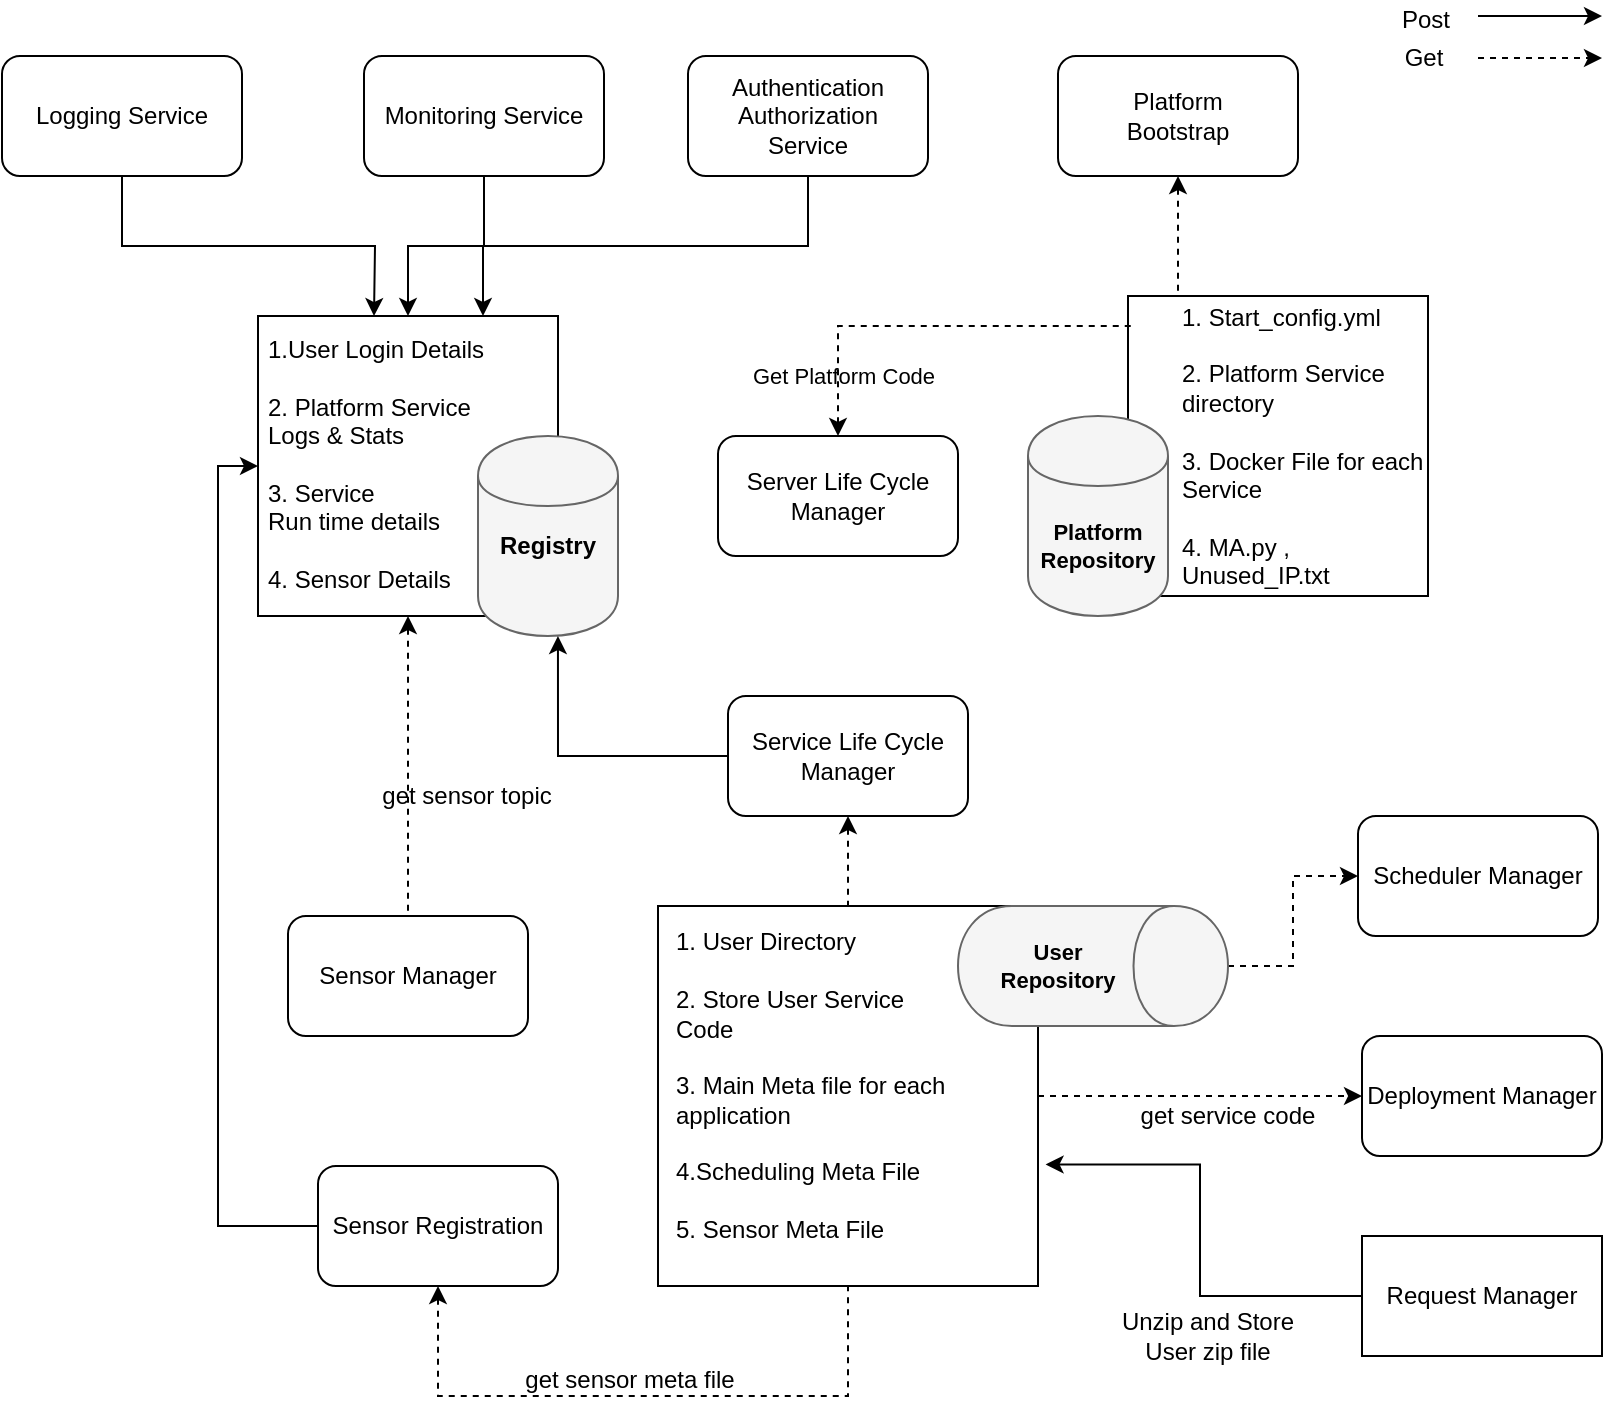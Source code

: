<mxfile version="12.9.3" type="device"><diagram id="bQzglUU-eThx9XX_9K-8" name="Page-1"><mxGraphModel dx="1021" dy="531" grid="1" gridSize="10" guides="1" tooltips="1" connect="1" arrows="1" fold="1" page="1" pageScale="1" pageWidth="850" pageHeight="1100" math="0" shadow="0"><root><mxCell id="0"/><mxCell id="1" parent="0"/><mxCell id="8vOxbXf3tyPq0Ur9lMMV-14" value="" style="whiteSpace=wrap;html=1;aspect=fixed;" parent="1" vertex="1"><mxGeometry x="585" y="150" width="150" height="150" as="geometry"/></mxCell><mxCell id="98u4Ft6DEqdZnknxell6-31" style="edgeStyle=orthogonalEdgeStyle;rounded=0;orthogonalLoop=1;jettySize=auto;html=1;entryX=0.5;entryY=0;entryDx=0;entryDy=0;dashed=1;startArrow=classic;startFill=1;endArrow=none;endFill=0;fontSize=12;" edge="1" parent="1" source="8vOxbXf3tyPq0Ur9lMMV-9" target="8vOxbXf3tyPq0Ur9lMMV-29"><mxGeometry relative="1" as="geometry"/></mxCell><mxCell id="8vOxbXf3tyPq0Ur9lMMV-9" value="" style="whiteSpace=wrap;html=1;aspect=fixed;" parent="1" vertex="1"><mxGeometry x="150" y="160" width="150" height="150" as="geometry"/></mxCell><mxCell id="8vOxbXf3tyPq0Ur9lMMV-1" value="" style="shape=cylinder;whiteSpace=wrap;html=1;boundedLbl=1;backgroundOutline=1;fillColor=#f5f5f5;strokeColor=#666666;fontColor=#333333;" parent="1" vertex="1"><mxGeometry x="260" y="220" width="70" height="100" as="geometry"/></mxCell><mxCell id="8vOxbXf3tyPq0Ur9lMMV-2" value="" style="shape=cylinder;whiteSpace=wrap;html=1;boundedLbl=1;backgroundOutline=1;fillColor=#f5f5f5;strokeColor=#666666;fontColor=#333333;" parent="1" vertex="1"><mxGeometry x="535" y="210" width="70" height="100" as="geometry"/></mxCell><mxCell id="8vOxbXf3tyPq0Ur9lMMV-7" value="Registry" style="text;html=1;strokeColor=none;fillColor=none;align=center;verticalAlign=middle;whiteSpace=wrap;rounded=0;fontStyle=1" parent="1" vertex="1"><mxGeometry x="255" y="260" width="80" height="30" as="geometry"/></mxCell><mxCell id="8vOxbXf3tyPq0Ur9lMMV-13" value="&lt;div&gt;1.User Login Details&lt;br&gt;&lt;/div&gt;&lt;div&gt;&lt;br&gt;2. Platform Service &lt;br&gt;&lt;/div&gt;&lt;div&gt;Logs &amp;amp; Stats&lt;/div&gt;&lt;div&gt;&lt;br&gt;&lt;/div&gt;&lt;div&gt;3. Service&lt;/div&gt;&lt;div&gt;Run time details&lt;br&gt;&lt;br&gt;&lt;/div&gt;&lt;div&gt;4. Sensor Details&lt;br&gt;&lt;/div&gt;" style="text;html=1;" parent="1" vertex="1"><mxGeometry x="153" y="163" width="190" height="60" as="geometry"/></mxCell><mxCell id="8vOxbXf3tyPq0Ur9lMMV-15" value="Platform Repository" style="text;html=1;strokeColor=none;fillColor=none;align=center;verticalAlign=middle;whiteSpace=wrap;rounded=0;fontStyle=1;fontSize=11;" parent="1" vertex="1"><mxGeometry x="520" y="250" width="100" height="50" as="geometry"/></mxCell><mxCell id="8vOxbXf3tyPq0Ur9lMMV-16" value="Application Repository" style="text;html=1;strokeColor=none;fillColor=none;align=center;verticalAlign=middle;whiteSpace=wrap;rounded=0;" parent="1" vertex="1"><mxGeometry x="530" y="475" width="40" height="20" as="geometry"/></mxCell><mxCell id="98u4Ft6DEqdZnknxell6-20" style="edgeStyle=orthogonalEdgeStyle;rounded=0;orthogonalLoop=1;jettySize=auto;html=1;exitX=1;exitY=0.5;exitDx=0;exitDy=0;entryX=0;entryY=0.5;entryDx=0;entryDy=0;dashed=1;startArrow=none;startFill=0;endArrow=classic;endFill=1;fontSize=12;" edge="1" parent="1" source="8vOxbXf3tyPq0Ur9lMMV-19" target="8vOxbXf3tyPq0Ur9lMMV-27"><mxGeometry relative="1" as="geometry"/></mxCell><mxCell id="8vOxbXf3tyPq0Ur9lMMV-19" value="" style="whiteSpace=wrap;html=1;aspect=fixed;" parent="1" vertex="1"><mxGeometry x="350" y="455" width="190" height="190" as="geometry"/></mxCell><mxCell id="98u4Ft6DEqdZnknxell6-18" style="edgeStyle=orthogonalEdgeStyle;rounded=0;orthogonalLoop=1;jettySize=auto;html=1;exitX=0.5;exitY=0;exitDx=0;exitDy=0;entryX=0;entryY=0.5;entryDx=0;entryDy=0;dashed=1;startArrow=none;startFill=0;endArrow=classic;endFill=1;fontSize=12;" edge="1" parent="1" source="8vOxbXf3tyPq0Ur9lMMV-3" target="8vOxbXf3tyPq0Ur9lMMV-44"><mxGeometry relative="1" as="geometry"/></mxCell><mxCell id="8vOxbXf3tyPq0Ur9lMMV-3" value="" style="shape=cylinder;whiteSpace=wrap;html=1;boundedLbl=1;backgroundOutline=1;direction=south;fillColor=#f5f5f5;strokeColor=#666666;fontColor=#333333;fontStyle=1" parent="1" vertex="1"><mxGeometry x="500" y="455" width="135" height="60" as="geometry"/></mxCell><mxCell id="8vOxbXf3tyPq0Ur9lMMV-21" value="&lt;div&gt;1. Start_config.yml&lt;br&gt;&lt;br&gt;&lt;/div&gt;&lt;div&gt;2. Platform Service directory&lt;br&gt;&lt;/div&gt;&lt;div&gt;&lt;br&gt;3. Docker File for each Service&lt;br&gt;&lt;/div&gt;&lt;div&gt;&lt;br&gt;4. MA.py , Unused_IP.txt &lt;br&gt;&lt;/div&gt;" style="text;html=1;strokeColor=none;fillColor=none;align=left;verticalAlign=middle;whiteSpace=wrap;rounded=0;" parent="1" vertex="1"><mxGeometry x="610" y="215" width="130" height="20" as="geometry"/></mxCell><mxCell id="8vOxbXf3tyPq0Ur9lMMV-22" value="User Repository" style="text;html=1;strokeColor=none;fillColor=none;align=center;verticalAlign=middle;whiteSpace=wrap;rounded=0;fontStyle=1;fontSize=11;" parent="1" vertex="1"><mxGeometry x="530" y="475" width="40" height="20" as="geometry"/></mxCell><mxCell id="8vOxbXf3tyPq0Ur9lMMV-23" value="&lt;div&gt;1. User Directory&lt;br&gt;&lt;br&gt;&lt;/div&gt;&lt;div&gt;2. Store User Service&lt;/div&gt;&lt;div&gt;Code&lt;br&gt;&lt;/div&gt;&lt;div&gt;&lt;br&gt;3. Main Meta file for each &lt;br&gt;&lt;/div&gt;&lt;div&gt;application&lt;/div&gt;&lt;div&gt;&lt;br&gt;&lt;/div&gt;&lt;div&gt;4.Scheduling Meta File&lt;/div&gt;&lt;div&gt;&lt;br&gt;&lt;/div&gt;&lt;div&gt;5. Sensor Meta File&lt;br&gt;&lt;/div&gt;" style="text;html=1;strokeColor=none;fillColor=none;align=left;verticalAlign=middle;whiteSpace=wrap;rounded=0;" parent="1" vertex="1"><mxGeometry x="357" y="485" width="173" height="120" as="geometry"/></mxCell><mxCell id="98u4Ft6DEqdZnknxell6-21" style="edgeStyle=orthogonalEdgeStyle;rounded=0;orthogonalLoop=1;jettySize=auto;html=1;exitX=0;exitY=0.5;exitDx=0;exitDy=0;entryX=1.02;entryY=0.68;entryDx=0;entryDy=0;entryPerimeter=0;startArrow=none;startFill=0;endArrow=classic;endFill=1;fontSize=12;" edge="1" parent="1" source="8vOxbXf3tyPq0Ur9lMMV-25" target="8vOxbXf3tyPq0Ur9lMMV-19"><mxGeometry relative="1" as="geometry"/></mxCell><mxCell id="8vOxbXf3tyPq0Ur9lMMV-25" value="Request Manager" style="rounded=0;whiteSpace=wrap;html=1;align=center;" parent="1" vertex="1"><mxGeometry x="702" y="620" width="120" height="60" as="geometry"/></mxCell><mxCell id="8vOxbXf3tyPq0Ur9lMMV-39" style="edgeStyle=orthogonalEdgeStyle;rounded=0;orthogonalLoop=1;jettySize=auto;html=1;exitX=0.5;exitY=0;exitDx=0;exitDy=0;entryX=0.013;entryY=0.1;entryDx=0;entryDy=0;entryPerimeter=0;dashed=1;endArrow=none;endFill=0;startArrow=classic;startFill=1;" parent="1" source="8vOxbXf3tyPq0Ur9lMMV-26" target="8vOxbXf3tyPq0Ur9lMMV-14" edge="1"><mxGeometry relative="1" as="geometry"/></mxCell><mxCell id="8vOxbXf3tyPq0Ur9lMMV-26" value="Server Life Cycle Manager" style="rounded=1;whiteSpace=wrap;html=1;align=center;" parent="1" vertex="1"><mxGeometry x="380" y="220" width="120" height="60" as="geometry"/></mxCell><mxCell id="8vOxbXf3tyPq0Ur9lMMV-27" value="&lt;div&gt;Deployment Manager&lt;/div&gt;" style="rounded=1;whiteSpace=wrap;html=1;align=center;" parent="1" vertex="1"><mxGeometry x="702" y="520" width="120" height="60" as="geometry"/></mxCell><mxCell id="8vOxbXf3tyPq0Ur9lMMV-50" style="edgeStyle=orthogonalEdgeStyle;rounded=0;orthogonalLoop=1;jettySize=auto;html=1;entryX=0.5;entryY=1;entryDx=0;entryDy=0;dashed=1;endArrow=none;endFill=0;startArrow=classic;startFill=1;" parent="1" source="8vOxbXf3tyPq0Ur9lMMV-28" target="8vOxbXf3tyPq0Ur9lMMV-19" edge="1"><mxGeometry relative="1" as="geometry"><Array as="points"><mxPoint x="240" y="700"/><mxPoint x="445" y="700"/></Array></mxGeometry></mxCell><mxCell id="8vOxbXf3tyPq0Ur9lMMV-51" style="edgeStyle=orthogonalEdgeStyle;rounded=0;orthogonalLoop=1;jettySize=auto;html=1;exitX=0;exitY=0.5;exitDx=0;exitDy=0;entryX=0;entryY=0.5;entryDx=0;entryDy=0;" parent="1" source="8vOxbXf3tyPq0Ur9lMMV-28" target="8vOxbXf3tyPq0Ur9lMMV-9" edge="1"><mxGeometry relative="1" as="geometry"><Array as="points"><mxPoint x="130" y="615"/><mxPoint x="130" y="235"/></Array></mxGeometry></mxCell><mxCell id="8vOxbXf3tyPq0Ur9lMMV-28" value="Sensor Registration" style="rounded=1;whiteSpace=wrap;html=1;align=center;" parent="1" vertex="1"><mxGeometry x="180" y="585" width="120" height="60" as="geometry"/></mxCell><mxCell id="8vOxbXf3tyPq0Ur9lMMV-29" value="Sensor Manager" style="rounded=1;whiteSpace=wrap;html=1;align=center;" parent="1" vertex="1"><mxGeometry x="165" y="460" width="120" height="60" as="geometry"/></mxCell><mxCell id="8vOxbXf3tyPq0Ur9lMMV-38" style="edgeStyle=orthogonalEdgeStyle;rounded=0;orthogonalLoop=1;jettySize=auto;html=1;exitX=0.5;exitY=1;exitDx=0;exitDy=0;entryX=0.5;entryY=0;entryDx=0;entryDy=0;startArrow=classic;startFill=1;endArrow=none;endFill=0;dashed=1;" parent="1" source="8vOxbXf3tyPq0Ur9lMMV-30" edge="1"><mxGeometry relative="1" as="geometry"><mxPoint x="610" y="150" as="targetPoint"/></mxGeometry></mxCell><mxCell id="8vOxbXf3tyPq0Ur9lMMV-30" value="Platform&lt;br&gt;Bootstrap" style="rounded=1;whiteSpace=wrap;html=1;align=center;" parent="1" vertex="1"><mxGeometry x="550" y="30" width="120" height="60" as="geometry"/></mxCell><mxCell id="8vOxbXf3tyPq0Ur9lMMV-36" style="edgeStyle=orthogonalEdgeStyle;rounded=0;orthogonalLoop=1;jettySize=auto;html=1;exitX=0.5;exitY=1;exitDx=0;exitDy=0;entryX=0.5;entryY=0;entryDx=0;entryDy=0;" parent="1" source="8vOxbXf3tyPq0Ur9lMMV-31" target="8vOxbXf3tyPq0Ur9lMMV-9" edge="1"><mxGeometry relative="1" as="geometry"/></mxCell><mxCell id="8vOxbXf3tyPq0Ur9lMMV-31" value="Monitoring Service" style="rounded=1;whiteSpace=wrap;html=1;align=center;" parent="1" vertex="1"><mxGeometry x="203" y="30" width="120" height="60" as="geometry"/></mxCell><mxCell id="8vOxbXf3tyPq0Ur9lMMV-35" style="edgeStyle=orthogonalEdgeStyle;rounded=0;orthogonalLoop=1;jettySize=auto;html=1;exitX=0.5;exitY=1;exitDx=0;exitDy=0;" parent="1" source="8vOxbXf3tyPq0Ur9lMMV-32" edge="1"><mxGeometry relative="1" as="geometry"><mxPoint x="208" y="160" as="targetPoint"/></mxGeometry></mxCell><mxCell id="8vOxbXf3tyPq0Ur9lMMV-32" value="Logging Service" style="rounded=1;whiteSpace=wrap;html=1;align=center;" parent="1" vertex="1"><mxGeometry x="22" y="30" width="120" height="60" as="geometry"/></mxCell><mxCell id="8vOxbXf3tyPq0Ur9lMMV-37" style="edgeStyle=orthogonalEdgeStyle;rounded=0;orthogonalLoop=1;jettySize=auto;html=1;exitX=0.5;exitY=1;exitDx=0;exitDy=0;entryX=0.75;entryY=0;entryDx=0;entryDy=0;" parent="1" source="8vOxbXf3tyPq0Ur9lMMV-33" target="8vOxbXf3tyPq0Ur9lMMV-9" edge="1"><mxGeometry relative="1" as="geometry"/></mxCell><mxCell id="8vOxbXf3tyPq0Ur9lMMV-33" value="Authentication&lt;br&gt;Authorization&lt;br&gt;Service" style="rounded=1;whiteSpace=wrap;html=1;align=center;" parent="1" vertex="1"><mxGeometry x="365" y="30" width="120" height="60" as="geometry"/></mxCell><mxCell id="8vOxbXf3tyPq0Ur9lMMV-46" style="edgeStyle=orthogonalEdgeStyle;rounded=0;orthogonalLoop=1;jettySize=auto;html=1;exitX=0.5;exitY=1;exitDx=0;exitDy=0;entryX=0.5;entryY=0;entryDx=0;entryDy=0;dashed=1;endArrow=none;endFill=0;startArrow=classic;startFill=1;" parent="1" source="8vOxbXf3tyPq0Ur9lMMV-43" target="8vOxbXf3tyPq0Ur9lMMV-19" edge="1"><mxGeometry relative="1" as="geometry"/></mxCell><mxCell id="98u4Ft6DEqdZnknxell6-33" style="edgeStyle=orthogonalEdgeStyle;rounded=0;orthogonalLoop=1;jettySize=auto;html=1;exitX=0;exitY=0.5;exitDx=0;exitDy=0;startArrow=none;startFill=0;endArrow=classic;endFill=1;fontSize=12;entryX=0.571;entryY=1;entryDx=0;entryDy=0;entryPerimeter=0;" edge="1" parent="1" source="8vOxbXf3tyPq0Ur9lMMV-43" target="8vOxbXf3tyPq0Ur9lMMV-1"><mxGeometry relative="1" as="geometry"><mxPoint x="300" y="330" as="targetPoint"/></mxGeometry></mxCell><mxCell id="8vOxbXf3tyPq0Ur9lMMV-43" value="Service Life Cycle Manager" style="rounded=1;whiteSpace=wrap;html=1;align=center;" parent="1" vertex="1"><mxGeometry x="385" y="350" width="120" height="60" as="geometry"/></mxCell><mxCell id="8vOxbXf3tyPq0Ur9lMMV-44" value="Scheduler Manager" style="rounded=1;whiteSpace=wrap;html=1;align=center;" parent="1" vertex="1"><mxGeometry x="700" y="410" width="120" height="60" as="geometry"/></mxCell><mxCell id="98u4Ft6DEqdZnknxell6-7" value="Get Platform Code" style="text;html=1;strokeColor=none;fillColor=none;align=center;verticalAlign=middle;whiteSpace=wrap;rounded=0;fontSize=11;" vertex="1" parent="1"><mxGeometry x="323" y="180" width="240" height="20" as="geometry"/></mxCell><mxCell id="98u4Ft6DEqdZnknxell6-9" value="&lt;font style=&quot;font-size: 12px&quot;&gt;get sensor meta file&lt;br&gt;&lt;/font&gt;" style="text;html=1;strokeColor=none;fillColor=none;align=center;verticalAlign=middle;whiteSpace=wrap;rounded=0;fontSize=16;fontStyle=0" vertex="1" parent="1"><mxGeometry x="260" y="680" width="152" height="20" as="geometry"/></mxCell><mxCell id="98u4Ft6DEqdZnknxell6-10" value="Unzip and Store&lt;br style=&quot;font-size: 12px;&quot;&gt;User zip file" style="text;html=1;strokeColor=none;fillColor=none;align=center;verticalAlign=middle;whiteSpace=wrap;rounded=0;fontSize=12;" vertex="1" parent="1"><mxGeometry x="500" y="660" width="250" height="20" as="geometry"/></mxCell><mxCell id="98u4Ft6DEqdZnknxell6-22" value="get service code" style="text;html=1;strokeColor=none;fillColor=none;align=center;verticalAlign=middle;whiteSpace=wrap;rounded=0;fontSize=12;" vertex="1" parent="1"><mxGeometry x="580" y="550" width="110" height="20" as="geometry"/></mxCell><mxCell id="98u4Ft6DEqdZnknxell6-23" value="get sensor topic" style="text;html=1;strokeColor=none;fillColor=none;align=center;verticalAlign=middle;whiteSpace=wrap;rounded=0;fontSize=12;textDirection=ltr;" vertex="1" parent="1"><mxGeometry x="190.5" y="380" width="127" height="40" as="geometry"/></mxCell><mxCell id="98u4Ft6DEqdZnknxell6-25" value="" style="endArrow=classic;html=1;fontSize=12;" edge="1" parent="1"><mxGeometry width="50" height="50" relative="1" as="geometry"><mxPoint x="760" y="10" as="sourcePoint"/><mxPoint x="822" y="10" as="targetPoint"/></mxGeometry></mxCell><mxCell id="98u4Ft6DEqdZnknxell6-26" value="" style="endArrow=classic;html=1;fontSize=12;dashed=1;" edge="1" parent="1"><mxGeometry width="50" height="50" relative="1" as="geometry"><mxPoint x="760" y="31" as="sourcePoint"/><mxPoint x="822" y="31" as="targetPoint"/></mxGeometry></mxCell><mxCell id="98u4Ft6DEqdZnknxell6-27" value="Post" style="text;html=1;strokeColor=none;fillColor=none;align=center;verticalAlign=middle;whiteSpace=wrap;rounded=0;fontSize=12;" vertex="1" parent="1"><mxGeometry x="714" y="2" width="40" height="20" as="geometry"/></mxCell><mxCell id="98u4Ft6DEqdZnknxell6-28" value="Get" style="text;html=1;strokeColor=none;fillColor=none;align=center;verticalAlign=middle;whiteSpace=wrap;rounded=0;fontSize=12;" vertex="1" parent="1"><mxGeometry x="713" y="21" width="40" height="20" as="geometry"/></mxCell></root></mxGraphModel></diagram></mxfile>